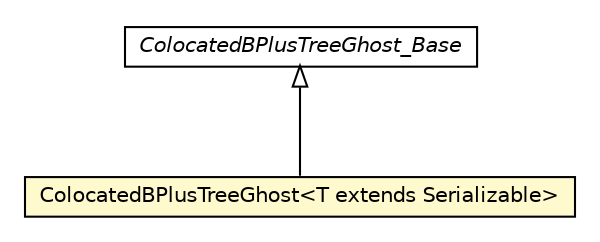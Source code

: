 #!/usr/local/bin/dot
#
# Class diagram 
# Generated by UMLGraph version 5.1 (http://www.umlgraph.org/)
#

digraph G {
	edge [fontname="Helvetica",fontsize=10,labelfontname="Helvetica",labelfontsize=10];
	node [fontname="Helvetica",fontsize=10,shape=plaintext];
	nodesep=0.25;
	ranksep=0.5;
	// pt.ist.fenixframework.adt.bplustree.ColocatedBPlusTreeGhost<T extends java.io.Serializable>
	c38851 [label=<<table title="pt.ist.fenixframework.adt.bplustree.ColocatedBPlusTreeGhost" border="0" cellborder="1" cellspacing="0" cellpadding="2" port="p" bgcolor="lemonChiffon" href="./ColocatedBPlusTreeGhost.html">
		<tr><td><table border="0" cellspacing="0" cellpadding="1">
<tr><td align="center" balign="center"> ColocatedBPlusTreeGhost&lt;T extends Serializable&gt; </td></tr>
		</table></td></tr>
		</table>>, fontname="Helvetica", fontcolor="black", fontsize=10.0];
	// pt.ist.fenixframework.adt.bplustree.ColocatedBPlusTreeGhost_Base
	c38857 [label=<<table title="pt.ist.fenixframework.adt.bplustree.ColocatedBPlusTreeGhost_Base" border="0" cellborder="1" cellspacing="0" cellpadding="2" port="p" href="./ColocatedBPlusTreeGhost_Base.html">
		<tr><td><table border="0" cellspacing="0" cellpadding="1">
<tr><td align="center" balign="center"><font face="Helvetica-Oblique"> ColocatedBPlusTreeGhost_Base </font></td></tr>
		</table></td></tr>
		</table>>, fontname="Helvetica", fontcolor="black", fontsize=10.0];
	//pt.ist.fenixframework.adt.bplustree.ColocatedBPlusTreeGhost<T extends java.io.Serializable> extends pt.ist.fenixframework.adt.bplustree.ColocatedBPlusTreeGhost_Base
	c38857:p -> c38851:p [dir=back,arrowtail=empty];
}

